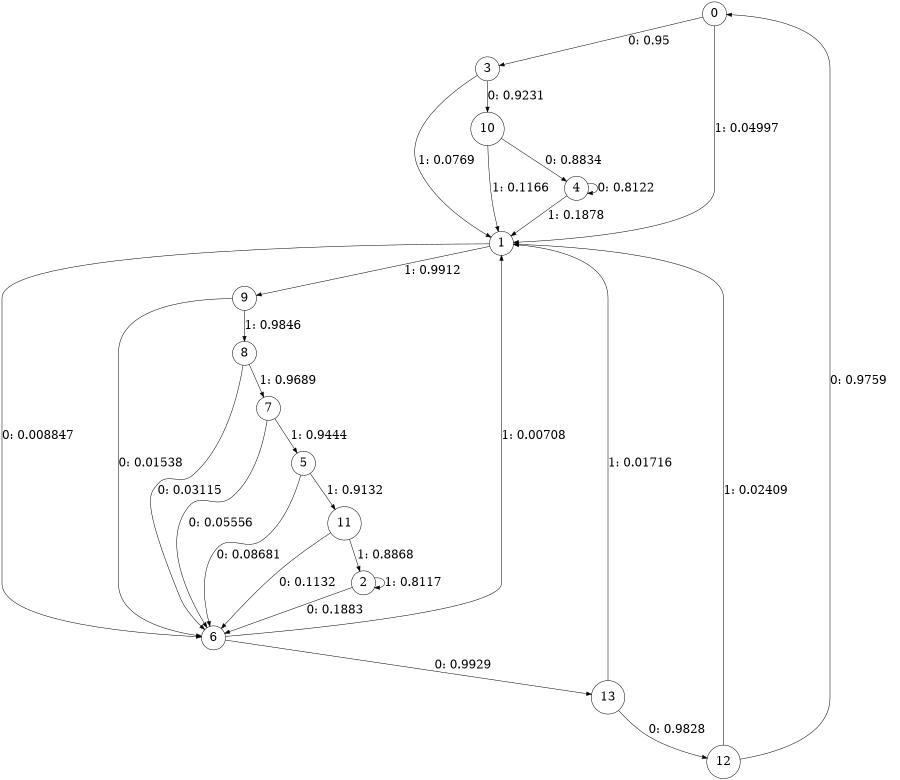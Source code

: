 digraph "ch3_both_grouped_diff_L12" {
size = "6,8.5";
ratio = "fill";
node [shape = circle];
node [fontsize = 24];
edge [fontsize = 24];
0 -> 3 [label = "0: 0.95     "];
0 -> 1 [label = "1: 0.04997  "];
1 -> 6 [label = "0: 0.008847  "];
1 -> 9 [label = "1: 0.9912   "];
2 -> 6 [label = "0: 0.1883   "];
2 -> 2 [label = "1: 0.8117   "];
3 -> 10 [label = "0: 0.9231   "];
3 -> 1 [label = "1: 0.0769   "];
4 -> 4 [label = "0: 0.8122   "];
4 -> 1 [label = "1: 0.1878   "];
5 -> 6 [label = "0: 0.08681  "];
5 -> 11 [label = "1: 0.9132   "];
6 -> 13 [label = "0: 0.9929   "];
6 -> 1 [label = "1: 0.00708  "];
7 -> 6 [label = "0: 0.05556  "];
7 -> 5 [label = "1: 0.9444   "];
8 -> 6 [label = "0: 0.03115  "];
8 -> 7 [label = "1: 0.9689   "];
9 -> 6 [label = "0: 0.01538  "];
9 -> 8 [label = "1: 0.9846   "];
10 -> 4 [label = "0: 0.8834   "];
10 -> 1 [label = "1: 0.1166   "];
11 -> 6 [label = "0: 0.1132   "];
11 -> 2 [label = "1: 0.8868   "];
12 -> 0 [label = "0: 0.9759   "];
12 -> 1 [label = "1: 0.02409  "];
13 -> 12 [label = "0: 0.9828   "];
13 -> 1 [label = "1: 0.01716  "];
}